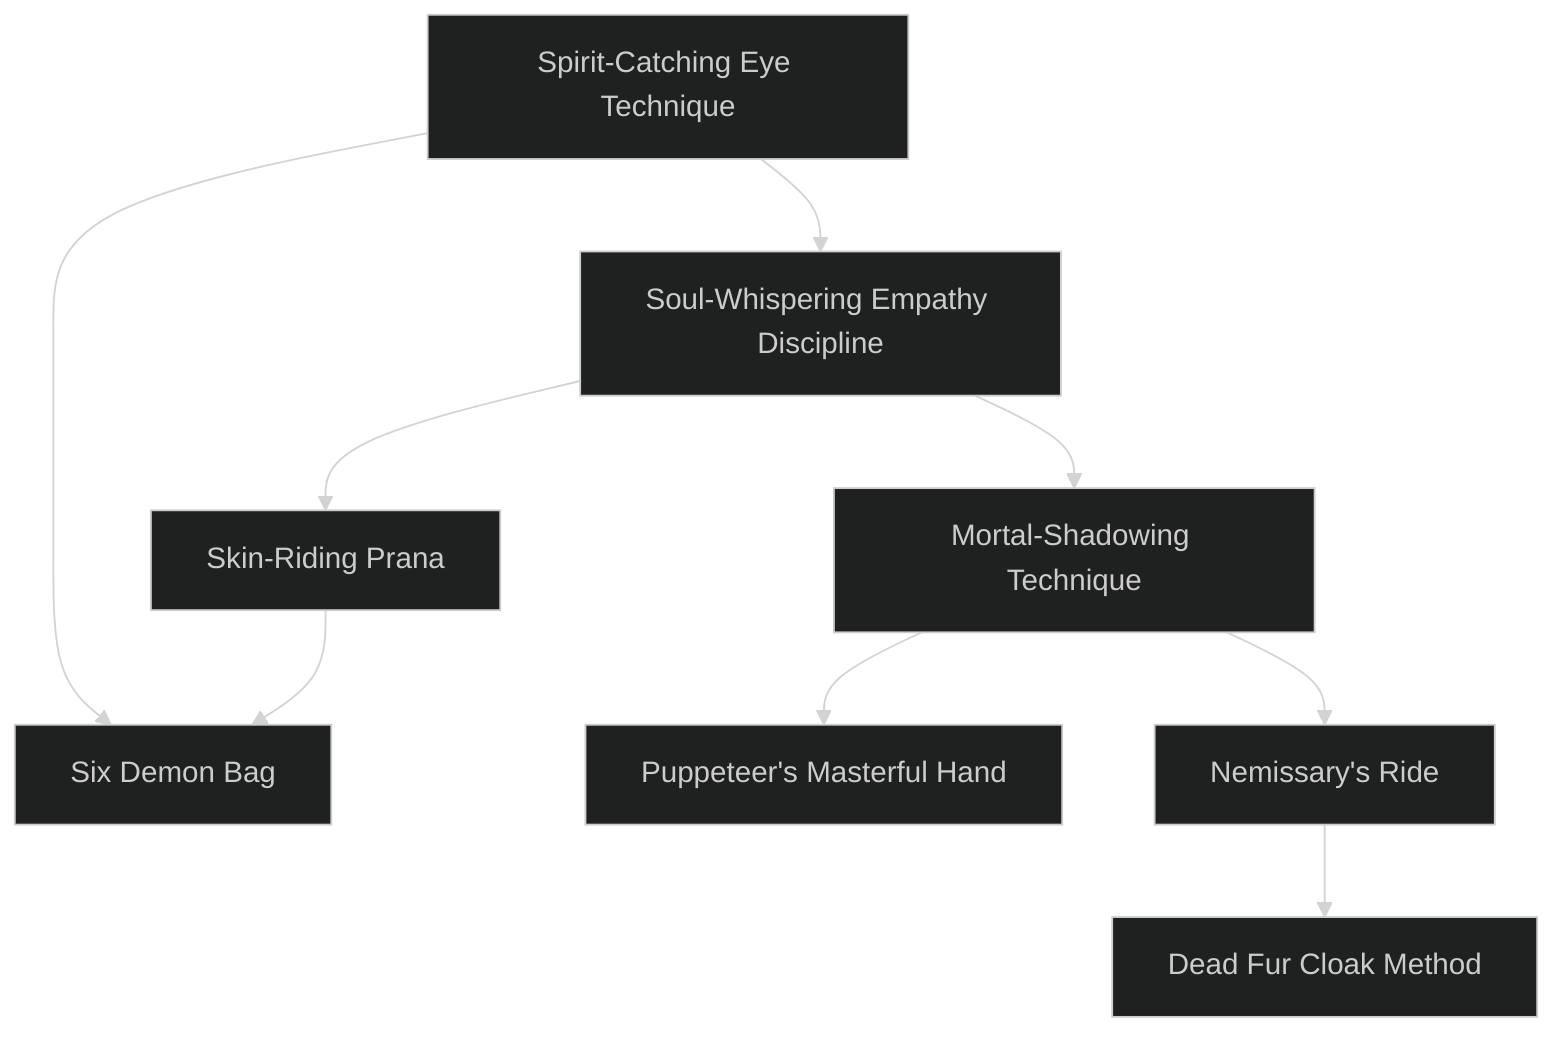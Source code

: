 ---
config:
  theme: dark
---
flowchart TD

    spirit_catching_eye_technique[Spirit-Catching Eye Technique]
    click spirit_catching_eye_technique callback "
        Spirit-Catching Eye Technique<br>
        <br>
        Cost: 2 motes<br>
        Duration: Instant<br>
        Type: Simple<br>
        Minimum Compassion: 1<br>
        Minimum Essence: 1<br>
        Prerequisite Charms: None<br>
        <br>
        Death sharpens a ghost’s perceptions. Ghosts can see
        better than mortals, can spot flaws more easily and can
        pick out the living from the dead at great distances. Some
        ghosts, however, have acquired even better methods of
        perception, and Spirit-Catching Eye Technique is one of
        them. This power lets a ghost see other ghosts who might
        normally be hidden from the eye. Ghosts who possess
        mortals or travel inside the bodies of other ghosts may be
        able to hide from normal observers, but Spirit-Catching
        Eye Technique reveals them.<br>
        When invoked, any ghosts or other spirits within view
        suddenly seem to glow with a pale white light. If the ghost
        is possessing a mortal, the ghost’s face overlays the host’s.
        If ghosts are traveling in another ghost’s body, each is
        distinctly illuminated through the host’s ectoplasmic flesh,
        which becomes transparent. The power lasts only an
        instant, and the ghost may or may not (reflexive Perception
        + Awareness roll, difficulty 2) be able to recognize the
        ghostly faces she sees hiding in mortal or unliving flesh.<br>
        Those spotted by use of this power are not aware
        they’ve been noticed, unless the ghost doing the spotting
        gives the game away through a reaction of some sort.
        "

    soul_whispering_empathy_discipline[Soul-Whispering Empathy Discipline]
    spirit_catching_eye_technique --> soul_whispering_empathy_discipline
    click soul_whispering_empathy_discipline callback "
        Soul-Whispering Empathy Discipline<br>
        <br>
        Cost: 3 motes, 1 Willpower<br>
        Duration: One scene<br>
        Type: Simple<br>
        Minimum Compassion: 1<br>
        Minimum Essence: 1<br>
        Prerequisite Charms: Spirit-Catching Eye Technique<br>
        <br>
        This technique allows a ghost to sense a target’s
        surface thoughts and feelings, picking up the rough gist of
        what the target is thinking about, as well as any strong
        emotions he might be experiencing. While this power does
        not allow the ghost to go rummaging through a victim’s
        subconscious, it does allow her to go &quot;along for the ride,&quot;
        as it were, and pick up knowledge pertaining to what the
        victim is doing at the moment. If the victim is reciting a
        password to pass an enchanted guardian, the ghost will
        hear it, but if the victim is trying on various pairs of shoes,
        it’s highly unlikely the password will come to the surface of
        his mind.<br>
        The use of Soul-Whispering Empathy Discipline first
        requires the acquisition of a target. The victim must be
        within sight of the ghost, though no physical contact is
        required. (Once psychic contact is made, the ghost no
        longer needs to maintain proximity.) After a target has
        been identified, the next step is a Manipulation + Awareness
        roll (difficulty equal to the target’s Essence). Success
        on this roll allows the ghost to make contact. While
        contact is established, the ghost “hears” the target’s
        thoughts. She does not see through his eyes or hear
        through his ears. However, the victim’s thoughts are easily
        distinguishable from the ghost’s own.<br>
        Contact lasts for a single scene, though the ghost can
        extend it for another scene by spending a Willpower point.
        The ghost can continue to do this until she runs out of
        Willpower, if she so chooses. The victim does not know
        that his thoughts are being eavesdropped on, although
        Exalted and anyone with a Compassion of 3 or above may
        (Perception + Awareness, difficulty 1) have the distinct
        feeling he’s being watched.<br>
        Contact with the target is broken at the end of the
        scene, if the target is killed or rendered unconscious or if
        the ghost doing the eavesdropping is wounded or otherwise
        distracted (including any expenditure of Willpower
        for any other reason than to extend this Charm). This
        Arcanos works on ghosts as well as mortals.
        "

    skin_riding_prana[Skin-Riding Prana]
    soul_whispering_empathy_discipline --> skin_riding_prana
    click skin_riding_prana callback "
        Skin-Riding Prana<br>
        <br>
        Cost: 6 motes, 1 Willpower<br>
        Duration: One scene<br>
        Type: Simple<br>
        Minimum Compassion: 1<br>
        Minimum Essence: 2<br>
        Prerequisite Charms: Soul-Whispering Empathy Discipline<br>
        <br>
        Skin-Riding Prana builds upon the base established
        by Soul-Whispering Empathy Discipline. However, in
        addition to allowing a ghost to simply skim the surface of
        the target’s mind, he can now make full use of the target’s
        senses. He can see through the victim’s eyes, hear through
        her ears and even catch the scent of whatever the target
        sniffs.<br>
        While Skin-Riding Prana is active, the input from the
        target overlays what the ghost himself sees and hears in a
        distant, transparent fashion. If the ghost concentrates, he
        can easily make out what the target is seeing and hearing.
        If there are distractions around the character, paying
        attention to both sensory inputs requires a Willpower roll,
        difficulty 1. Many practitioners of this power prefer to
        retreat to specially prepared chambers or tents if they can
        once contact has been established, the better to protect
        themselves from any outside input.<br>
        Other than the obvious, Skin-Riding Prana functions
        in the same way as does Soul-Whispering Empathy Discipline.
        The victim must be within sight of the ghost, though
        no touch is required. After a target has been identified, the
        next step is a Manipulation + Awareness roll (difficulty
        equal to the target’s Essence). Success on this roll allows
        the ghost to make contact, and once psychic contact is
        made, the ghost no longer needs to maintain proximity.
        This Arcanos works on ghosts as well as mortals.
        "

    six_demon_bag[Six Demon Bag]
    spirit_catching_eye_technique --> six_demon_bag
    skin_riding_prana --> six_demon_bag
    click six_demon_bag callback "
        Six Demon Bag<br>
        <br>
        Cost: 5 motes, 1 Willpower to create; 3 motes to eject<br>
        Duration: One day<br>
        Type: Simple<br>
        Minimum Compassion: 2<br>
        Minimum Essence: 1<br>
        Prerequisite Charms: Spirit-Catching Eye Technique, Skin-Riding Prana<br>
        <br>
        A Six Demon Bag is a boon to ghostly smugglers,
        assassins and couriers of all persuasions. It is equally the
        bane of border patrols, bodyguards and customs agents.
        This power allows a ghost to create a hollow within
        herself in which she can store small items without a hint
        of evidence.<br>
        When using a Six Demon Bag, the ghost tears open a
        gap in her flesh and inserts the item to be carried there —
        be it cash, a dagger, a scroll or anything else inert and up
        to one cubic foot in area — into the hollow thus created.
        The ghost’s flesh is then sealed up around it, and the item
        rests more or less comfortably within the ghost herself.
        Experienced couriers know to sheathe weapons and the
        like, lest a smuggled knife cut its way out during a particularly
        energetic moment.<br>
        The mechanical effect of this Charm is to add +4
        difficulty to a searching character’s player’s Perception +
        Awareness roll when contesting the Wits + Larceny roll
        the smuggler’s player makes to conceal an object. Removing
        the object from the Six Demon Bag costs an
        additional 3 motes of Essence. The ghost can eject the
        item from her body at any time, or she can wait for the
        Arcanos to expire, at which point the item pops out on
        its own. The item can be cut out of the ghost in question
        as well. This doesn’t cost the additional 3 motes, but it
        does inflict damage on the ghost — three health levels of
        unsoakable lethal damage. Items carried in a Six Demon
        Bag do show up when the ghost is viewed with Spirit-
        Catching Eye Technique. This negates the Charm’s
        bonus, but the ghost’s player can still make a Wits +
        Larceny roll for the ghost to shield the compartment.
        "

    mortal_shadowing_technique[Mortal-Shadowing Technique]
    soul_whispering_empathy_discipline --> mortal_shadowing_technique
    click mortal_shadowing_technique callback "
        Mortal-Shadowing Technique<br>
        <br>
        Cost: 7 motes, 1 Willpower<br>
        Duration: One hour<br>
        Type: Supplemental<br>
        Minimum Compassion: 2<br>
        Minimum Essence: 1<br>
        Prerequisite Charms: Soul-Whispering Empathy Discipline<br>
        <br>
        Mortal-Shadowing Technique is the next step on the
        road to possession. A ghost using Mortal-Shadowing Technique
        can literally meld into a mortal’s body, journeying
        with him and experiencing all that he experiences. This
        includes everything from ecstasy to death, though the
        latter forces the ghost out of the host’s body.
        Activation of this power requires, first of all, finding
        a target. Once the ghost has a target, she has merely to
        touch him or make an unarmed Brawl or Martial Arts
        attack that need do no damage. Her player then makes a
        Dexterity + Awareness roll, with a difficulty equal to the
        target’s permanent Essence. If the roll is successful, the
        ghost sinks into the flesh of her host and will journey with
        him wherever he goes and whatever he does.<br>
        The host is unaware of the ghost unless she breaks her
        silence or otherwise gives herself away, but once he is aware,
        he can spend a Willpower point for his player to make a
        contested Willpower roll against the ghost. If the ghost
        loses, she is ejected from the body. If not, she remains.
        If the host is killed, the ghost is immediately forced
        out of the body. Note that while using Mortal-Shadowing
        Technique, the ghost cannot control or otherwise affect
        the body that she is &quot;possessing.&quot; She is merely a passenger,
        albeit an awake and aware one. Interestingly enough, any
        damage done to the host body manifests as bashing damage
        on the ghost.<br>
        Spending an additional Willpower point extends the
        effect for a day. More than one ghost at a time can use
        Mortal-Shadowing Technique, but if one extends control
        to the level of Puppeteer’s Masterful Hand, the rest are
        ejected instantly, with the host none the wiser.
        "

    puppeteers_masterful_hand[Puppeteer's Masterful Hand]
    mortal_shadowing_technique --> puppeteers_masterful_hand
    click puppeteers_masterful_hand callback "
        Puppeteer's Masterful Hand<br>
        <br>
        Cost: 7 motes, 2 Willpower<br>
        Duration: One hour<br>
        Type: Supplemental<br>
        Minimum Compassion: 3<br>
        Minimum Essence: 2<br>
        Prerequisite Charms: Mortal-Shadowing Technique<br>
        <br>
        Unlike Mortal Shadowing Technique, this Arcanos
        allows for true possession. Once in command of the
        mortal body, the ghost truly controls it. She can use any
        of the body’s Attributes and Abilities, but she is not privy
        to the host’s secrets or knowledge. If the victim is Exalted,
        she can use all his attunements and automatic
        effects, and any reflexive effects the Exalt activates to
        preserve his frame, but the ghost has no access to the
        Exalt’s Charms. The ghost can also use her Arcanoi,
        including those involving effects to the ghost’s body such
        as Ghost-Devil Form. Any transformation and reshaping
        lapses the instant the ghost departs the victim’s frame.
        The puppeteer uses her own Essence and not the host’s to
        power any Arcanoi she activates.<br>
        Puppeteer’s Masterful Hand requires a Dexterity +
        Compassion roll with a difficulty equal to twice the target’s
        permanent Essence. The possessing ghost may extend the
        effects of this Charm for an additional hour by expending
        1 Willpower per hour, but her player must succeed at the
        possession roll again each time the duration is extended.
        During the possession, the body’s native intelligence is
        removed from authority and has no awareness of what his
        body does while it is possessed unless the ghost wants to let
        him watch. Needless to say, this can produce some awkward
        situations, as the ghost is under no obligation to leave
        the host in better shape than she found him.<br>
        If so possessed, the reflexive Charms of one of the
        Exalted continue to defend his body. The Exalt’s player
        should decide intelligently what reflexives activate when,
        but the consciousness of the Exalt is not making the
        decisions, the player is just portraying the character’s
        supernatural combat training.
        "

    nemissarys_ride[Nemissary's Ride]
    mortal_shadowing_technique --> nemissarys_ride
    click nemissarys_ride callback "
        Nemissary's Ride<br>
        <br>
        Cost: 5 motes, 1 Willpower (+ 1 experience point)<br>
        Duration: One day<br>
        Type: Simple<br>
        Minimum Compassion: 2<br>
        Minimum Essence: 2<br>
        Prerequisite Charms: Mortal-Shadowing Technique<br>
        <br>
        This Arcanos allows a ghost to acquire a host more
        pliable and convenient than a living human. Instead of a
        living host, he possesses a corpse and manipulates its dead
        flesh as a ghost using Puppeteer’s Masterful Hand manipulates
        the living. Because there is no resistance, the
        character’s player need only succeed in a difficulty 1
        Strength + Compassion roll for the ghost to inhabit the
        corpse. The only limitation is that the magic animating
        the body isn’t strong enough to hold disarticulated bones
        together, so there must be enough flesh remaining to
        actually move the corpse.<br>
        A ghost using this Charm may extend the duration by
        paying the activation cost again. His player may spend an
        experience point to make the possession permanent. This
        locks the ghost in the body, free of charge, until he chooses
        to leave. When he abandons it, it can never be inhabited
        again. As a corpse will decay to the point of uselessness in
        just a few weeks, most nemissaries are very hard on permanently
        possessed bodies. Ghosts who know this Arcanos
        and have access to their own corpse can possess it permanently
        without the cost of an experience point.
        "

    dead_fur_cloak_method[Dead Fur Cloak Method]
    nemissarys_ride --> dead_fur_cloak_method
    click dead_fur_cloak_method callback "
        Dead Fur Cloak Method<br>
        <br>
        Cost: 6 motes, 1 Willpower<br>
        Duration: Indefinite<br>
        Type: Simple<br>
        Minimum Compassion: 3<br>
        Minimum Essence: 2<br>
        Prerequisite Charms: Nemissary’s Ride<br>
        <br>
        The possession of the human form is easiest for the
        dead, as they were themselves once human. Yet, with
        refinement of their skills, the dead can also possess animals
        as well. This Arcanos allows a ghost to possess the corpse
        of any beast no larger than a wolf. It is most typically used
        on raitons, because they mummify naturally and can be
        made to fly even when long dead. The Deathlords use
        veritable legions of such spies. When in possession of an
        animal’s body, the ghost has all of its Physical Attributes
        but otherwise uses his own Traits. As with Nemissary’s
        Ride, the character’s player need only make a difficulty 1
        Strength + Compassion roll to effect the possession.
        "